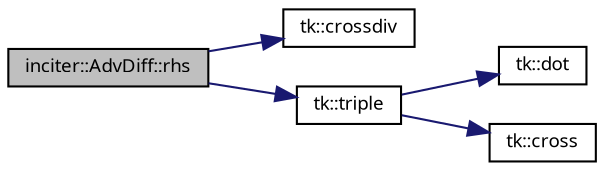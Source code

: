 digraph "inciter::AdvDiff::rhs"
{
 // INTERACTIVE_SVG=YES
  bgcolor="transparent";
  edge [fontname="sans-serif",fontsize="9",labelfontname="sans-serif",labelfontsize="9"];
  node [fontname="sans-serif",fontsize="9",shape=record];
  rankdir="LR";
  Node1 [label="inciter::AdvDiff::rhs",height=0.2,width=0.4,color="black", fillcolor="grey75", style="filled", fontcolor="black"];
  Node1 -> Node2 [color="midnightblue",fontsize="9",style="solid",fontname="sans-serif"];
  Node2 [label="tk::crossdiv",height=0.2,width=0.4,color="black",URL="$namespacetk.html#a77ef9600b5075a8bbee89b6e4991fd69"];
  Node1 -> Node3 [color="midnightblue",fontsize="9",style="solid",fontname="sans-serif"];
  Node3 [label="tk::triple",height=0.2,width=0.4,color="black",URL="$namespacetk.html#ae5b04b00aa51667b944b7188545ec5ae"];
  Node3 -> Node4 [color="midnightblue",fontsize="9",style="solid",fontname="sans-serif"];
  Node4 [label="tk::dot",height=0.2,width=0.4,color="black",URL="$namespacetk.html#aeaca2df70ee950c576f6d74e1eb42caa"];
  Node3 -> Node5 [color="midnightblue",fontsize="9",style="solid",fontname="sans-serif"];
  Node5 [label="tk::cross",height=0.2,width=0.4,color="black",URL="$namespacetk.html#ab602857e33f89cab4cc3788576ab1519"];
}
